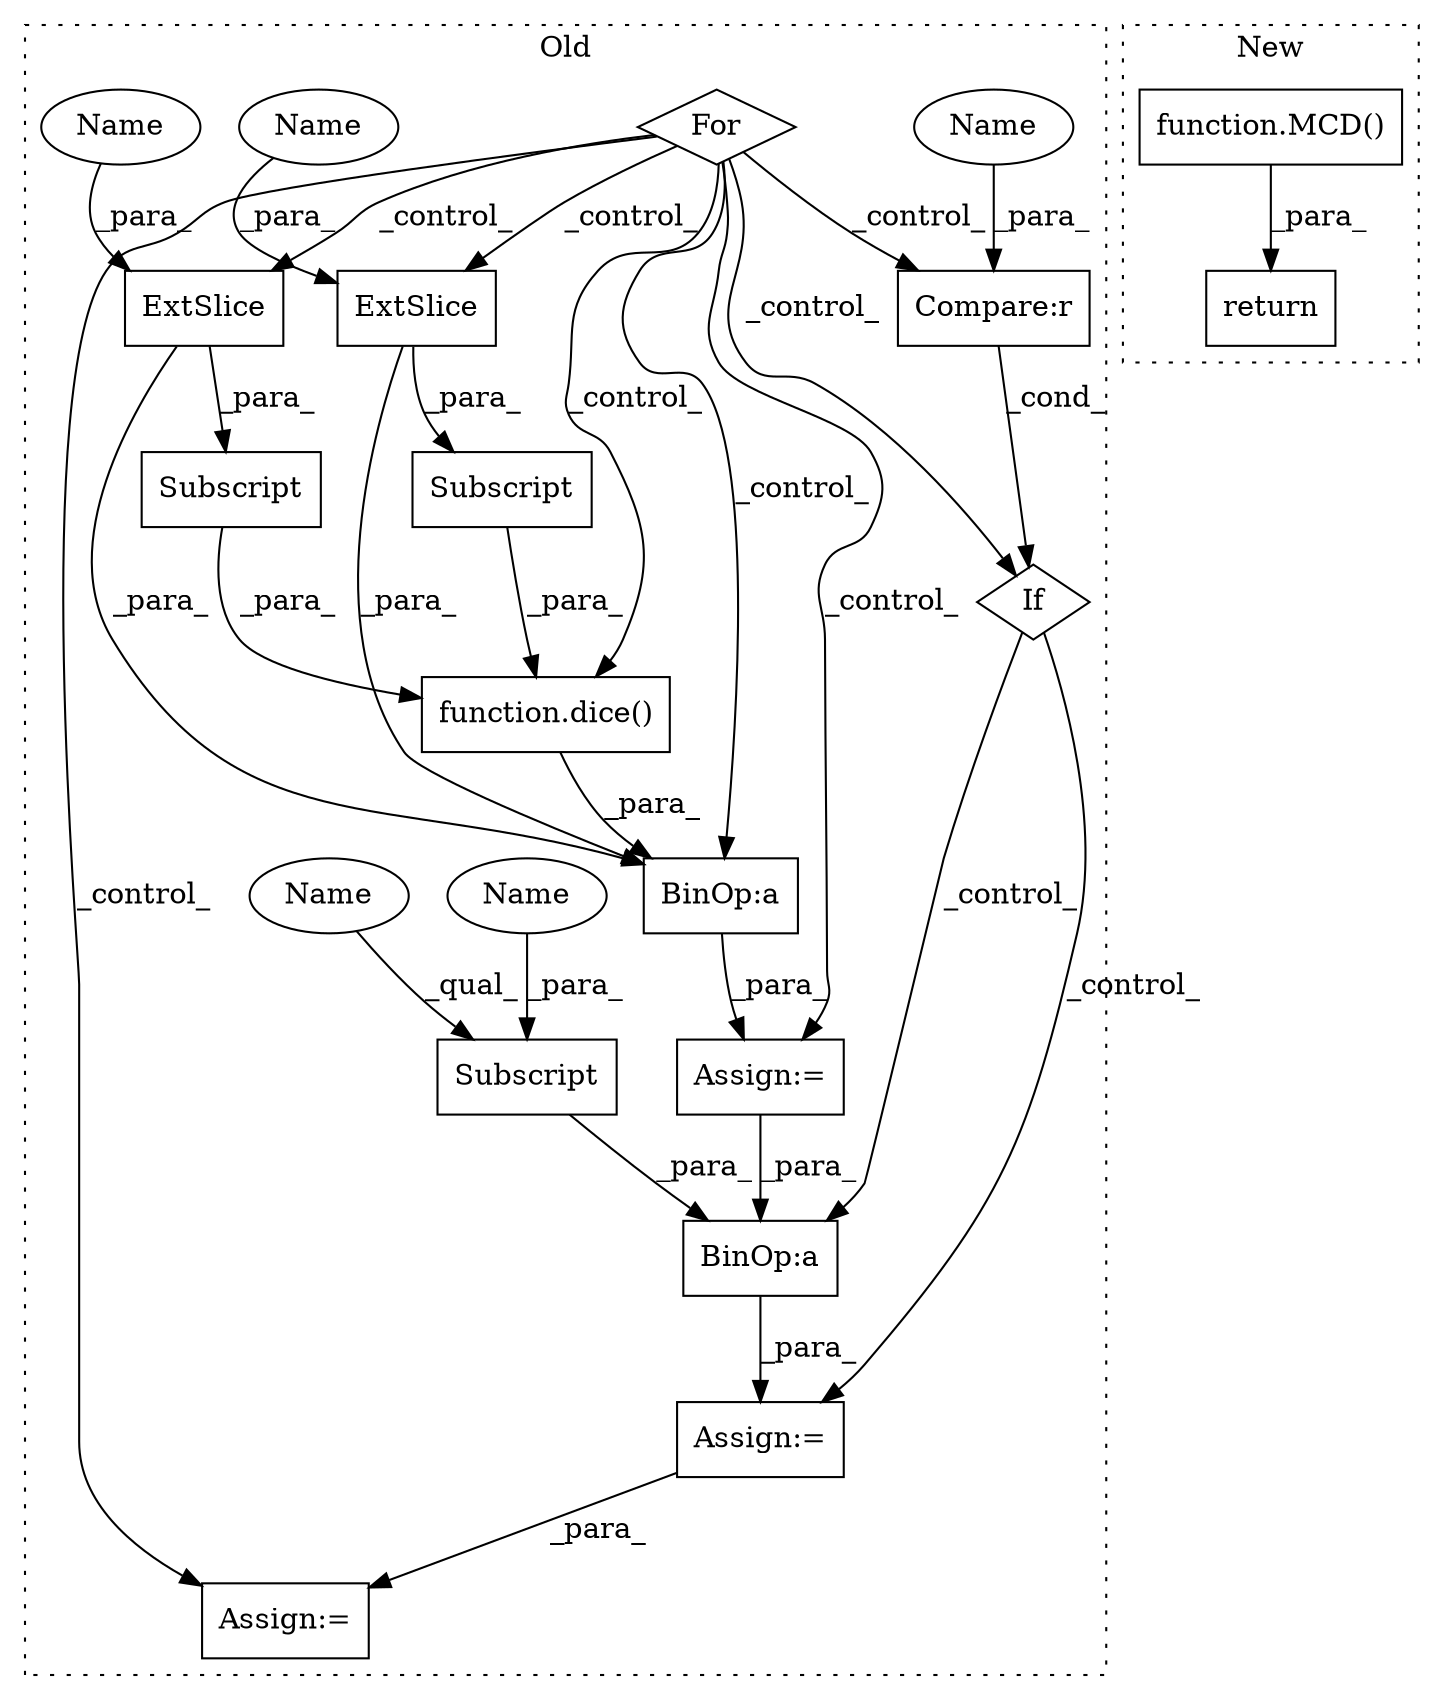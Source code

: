 digraph G {
subgraph cluster0 {
1 [label="Subscript" a="63" s="4581,0" l="10,0" shape="box"];
3 [label="BinOp:a" a="82" s="4578" l="3" shape="box"];
4 [label="If" a="96" s="4509" l="3" shape="diamond"];
5 [label="For" a="107" s="4225,4274" l="4,29" shape="diamond"];
6 [label="function.dice()" a="75" s="4317,4350" l="5,1" shape="box"];
7 [label="Subscript" a="63" s="4337,0" l="13,0" shape="box"];
8 [label="Compare:r" a="40" s="4512" l="19" shape="box"];
9 [label="Subscript" a="63" s="4322,0" l="13,0" shape="box"];
10 [label="ExtSlice" a="85" s="4322" l="2" shape="box"];
11 [label="ExtSlice" a="85" s="4337" l="2" shape="box"];
12 [label="Assign:=" a="68" s="4560" l="3" shape="box"];
13 [label="Assign:=" a="68" s="4613" l="4" shape="box"];
14 [label="Assign:=" a="68" s="4375" l="3" shape="box"];
16 [label="BinOp:a" a="82" s="4413" l="3" shape="box"];
17 [label="Name" a="87" s="4581" l="7" shape="ellipse"];
18 [label="Name" a="87" s="4512" l="7" shape="ellipse"];
19 [label="Name" a="87" s="4589" l="1" shape="ellipse"];
20 [label="Name" a="87" s="4328" l="1" shape="ellipse"];
21 [label="Name" a="87" s="4343" l="1" shape="ellipse"];
label = "Old";
style="dotted";
}
subgraph cluster1 {
2 [label="function.MCD()" a="75" s="3988,4064" l="4,1" shape="box"];
15 [label="return" a="93" s="3981" l="7" shape="box"];
label = "New";
style="dotted";
}
1 -> 3 [label="_para_"];
2 -> 15 [label="_para_"];
3 -> 12 [label="_para_"];
4 -> 12 [label="_control_"];
4 -> 3 [label="_control_"];
5 -> 10 [label="_control_"];
5 -> 16 [label="_control_"];
5 -> 13 [label="_control_"];
5 -> 4 [label="_control_"];
5 -> 8 [label="_control_"];
5 -> 14 [label="_control_"];
5 -> 11 [label="_control_"];
5 -> 6 [label="_control_"];
6 -> 16 [label="_para_"];
7 -> 6 [label="_para_"];
8 -> 4 [label="_cond_"];
9 -> 6 [label="_para_"];
10 -> 16 [label="_para_"];
10 -> 9 [label="_para_"];
11 -> 16 [label="_para_"];
11 -> 7 [label="_para_"];
12 -> 13 [label="_para_"];
14 -> 3 [label="_para_"];
16 -> 14 [label="_para_"];
17 -> 1 [label="_qual_"];
18 -> 8 [label="_para_"];
19 -> 1 [label="_para_"];
20 -> 10 [label="_para_"];
21 -> 11 [label="_para_"];
}